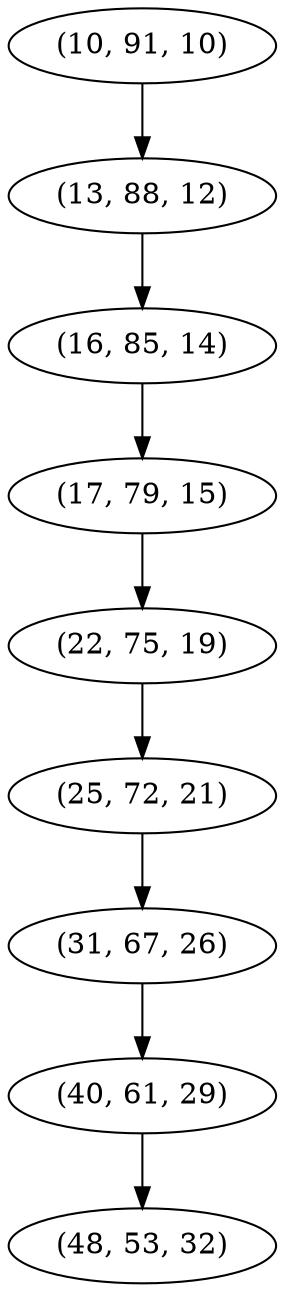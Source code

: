 digraph tree {
    "(10, 91, 10)";
    "(13, 88, 12)";
    "(16, 85, 14)";
    "(17, 79, 15)";
    "(22, 75, 19)";
    "(25, 72, 21)";
    "(31, 67, 26)";
    "(40, 61, 29)";
    "(48, 53, 32)";
    "(10, 91, 10)" -> "(13, 88, 12)";
    "(13, 88, 12)" -> "(16, 85, 14)";
    "(16, 85, 14)" -> "(17, 79, 15)";
    "(17, 79, 15)" -> "(22, 75, 19)";
    "(22, 75, 19)" -> "(25, 72, 21)";
    "(25, 72, 21)" -> "(31, 67, 26)";
    "(31, 67, 26)" -> "(40, 61, 29)";
    "(40, 61, 29)" -> "(48, 53, 32)";
}
